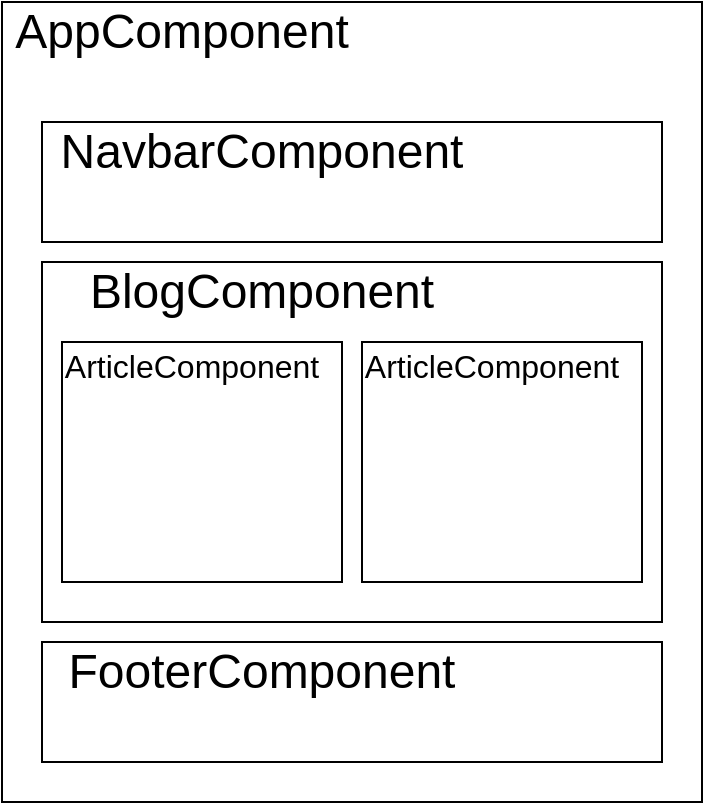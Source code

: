 <mxfile version="16.4.3" type="device"><diagram id="j5jQ_W4dBJthRBkqlqBf" name="Page-1"><mxGraphModel dx="881" dy="589" grid="1" gridSize="10" guides="1" tooltips="1" connect="1" arrows="1" fold="1" page="1" pageScale="1" pageWidth="850" pageHeight="1100" math="0" shadow="0"><root><mxCell id="0"/><mxCell id="1" parent="0"/><mxCell id="1JJNjSwb0Yw2loIy8059-3" value="" style="rounded=0;whiteSpace=wrap;html=1;" vertex="1" parent="1"><mxGeometry x="240" y="160" width="350" height="400" as="geometry"/></mxCell><mxCell id="1JJNjSwb0Yw2loIy8059-2" value="&lt;font style=&quot;font-size: 24px&quot;&gt;AppComponent&lt;/font&gt;" style="text;html=1;strokeColor=none;fillColor=none;align=center;verticalAlign=middle;whiteSpace=wrap;rounded=0;" vertex="1" parent="1"><mxGeometry x="240" y="160" width="180" height="30" as="geometry"/></mxCell><mxCell id="1JJNjSwb0Yw2loIy8059-4" value="" style="rounded=0;whiteSpace=wrap;html=1;fontSize=24;" vertex="1" parent="1"><mxGeometry x="260" y="220" width="310" height="60" as="geometry"/></mxCell><mxCell id="1JJNjSwb0Yw2loIy8059-5" value="&lt;font style=&quot;font-size: 24px&quot;&gt;NavbarComponent&lt;/font&gt;" style="text;html=1;strokeColor=none;fillColor=none;align=center;verticalAlign=middle;whiteSpace=wrap;rounded=0;" vertex="1" parent="1"><mxGeometry x="260" y="220" width="220" height="30" as="geometry"/></mxCell><mxCell id="1JJNjSwb0Yw2loIy8059-6" value="" style="rounded=0;whiteSpace=wrap;html=1;fontSize=24;" vertex="1" parent="1"><mxGeometry x="260" y="480" width="310" height="60" as="geometry"/></mxCell><mxCell id="1JJNjSwb0Yw2loIy8059-7" value="&lt;font style=&quot;font-size: 24px&quot;&gt;Foote&lt;font style=&quot;font-size: 24px&quot;&gt;rComponent&lt;/font&gt;&lt;/font&gt;" style="text;html=1;strokeColor=none;fillColor=none;align=center;verticalAlign=middle;whiteSpace=wrap;rounded=0;" vertex="1" parent="1"><mxGeometry x="260" y="480" width="220" height="30" as="geometry"/></mxCell><mxCell id="1JJNjSwb0Yw2loIy8059-8" value="" style="rounded=0;whiteSpace=wrap;html=1;fontSize=24;" vertex="1" parent="1"><mxGeometry x="260" y="290" width="310" height="180" as="geometry"/></mxCell><mxCell id="1JJNjSwb0Yw2loIy8059-9" value="&lt;font style=&quot;font-size: 24px&quot;&gt;Blog&lt;font style=&quot;font-size: 24px&quot;&gt;Component&lt;/font&gt;&lt;/font&gt;" style="text;html=1;strokeColor=none;fillColor=none;align=center;verticalAlign=middle;whiteSpace=wrap;rounded=0;" vertex="1" parent="1"><mxGeometry x="260" y="290" width="220" height="30" as="geometry"/></mxCell><mxCell id="1JJNjSwb0Yw2loIy8059-13" value="" style="rounded=0;whiteSpace=wrap;html=1;fontSize=24;" vertex="1" parent="1"><mxGeometry x="420" y="330" width="140" height="120" as="geometry"/></mxCell><mxCell id="1JJNjSwb0Yw2loIy8059-14" value="&lt;font style=&quot;font-size: 16px&quot;&gt;ArticleComponent&lt;/font&gt;" style="text;html=1;strokeColor=none;fillColor=none;align=center;verticalAlign=middle;whiteSpace=wrap;rounded=0;fontSize=24;" vertex="1" parent="1"><mxGeometry x="420" y="330" width="130" height="20" as="geometry"/></mxCell><mxCell id="1JJNjSwb0Yw2loIy8059-15" value="" style="rounded=0;whiteSpace=wrap;html=1;fontSize=24;" vertex="1" parent="1"><mxGeometry x="270" y="330" width="140" height="120" as="geometry"/></mxCell><mxCell id="1JJNjSwb0Yw2loIy8059-16" value="&lt;font style=&quot;font-size: 16px&quot;&gt;ArticleComponent&lt;/font&gt;" style="text;html=1;strokeColor=none;fillColor=none;align=center;verticalAlign=middle;whiteSpace=wrap;rounded=0;fontSize=24;" vertex="1" parent="1"><mxGeometry x="270" y="330" width="130" height="20" as="geometry"/></mxCell></root></mxGraphModel></diagram></mxfile>
